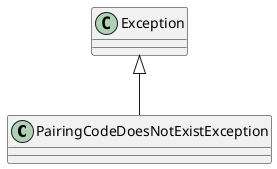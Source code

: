 @startuml
class PairingCodeDoesNotExistException {
}
Exception <|-- PairingCodeDoesNotExistException
@enduml